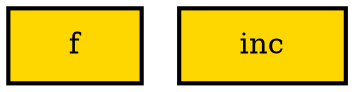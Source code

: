 digraph "Diagram of: A" {
    node [margin="0.4,0.1"
         ,style=filled];
    1 [label=f
      ,shape=box
      ,fillcolor=gold
      ,style="filled,bold"];
    2 [label=inc
      ,shape=box
      ,fillcolor=gold
      ,style="filled,bold"];
}
